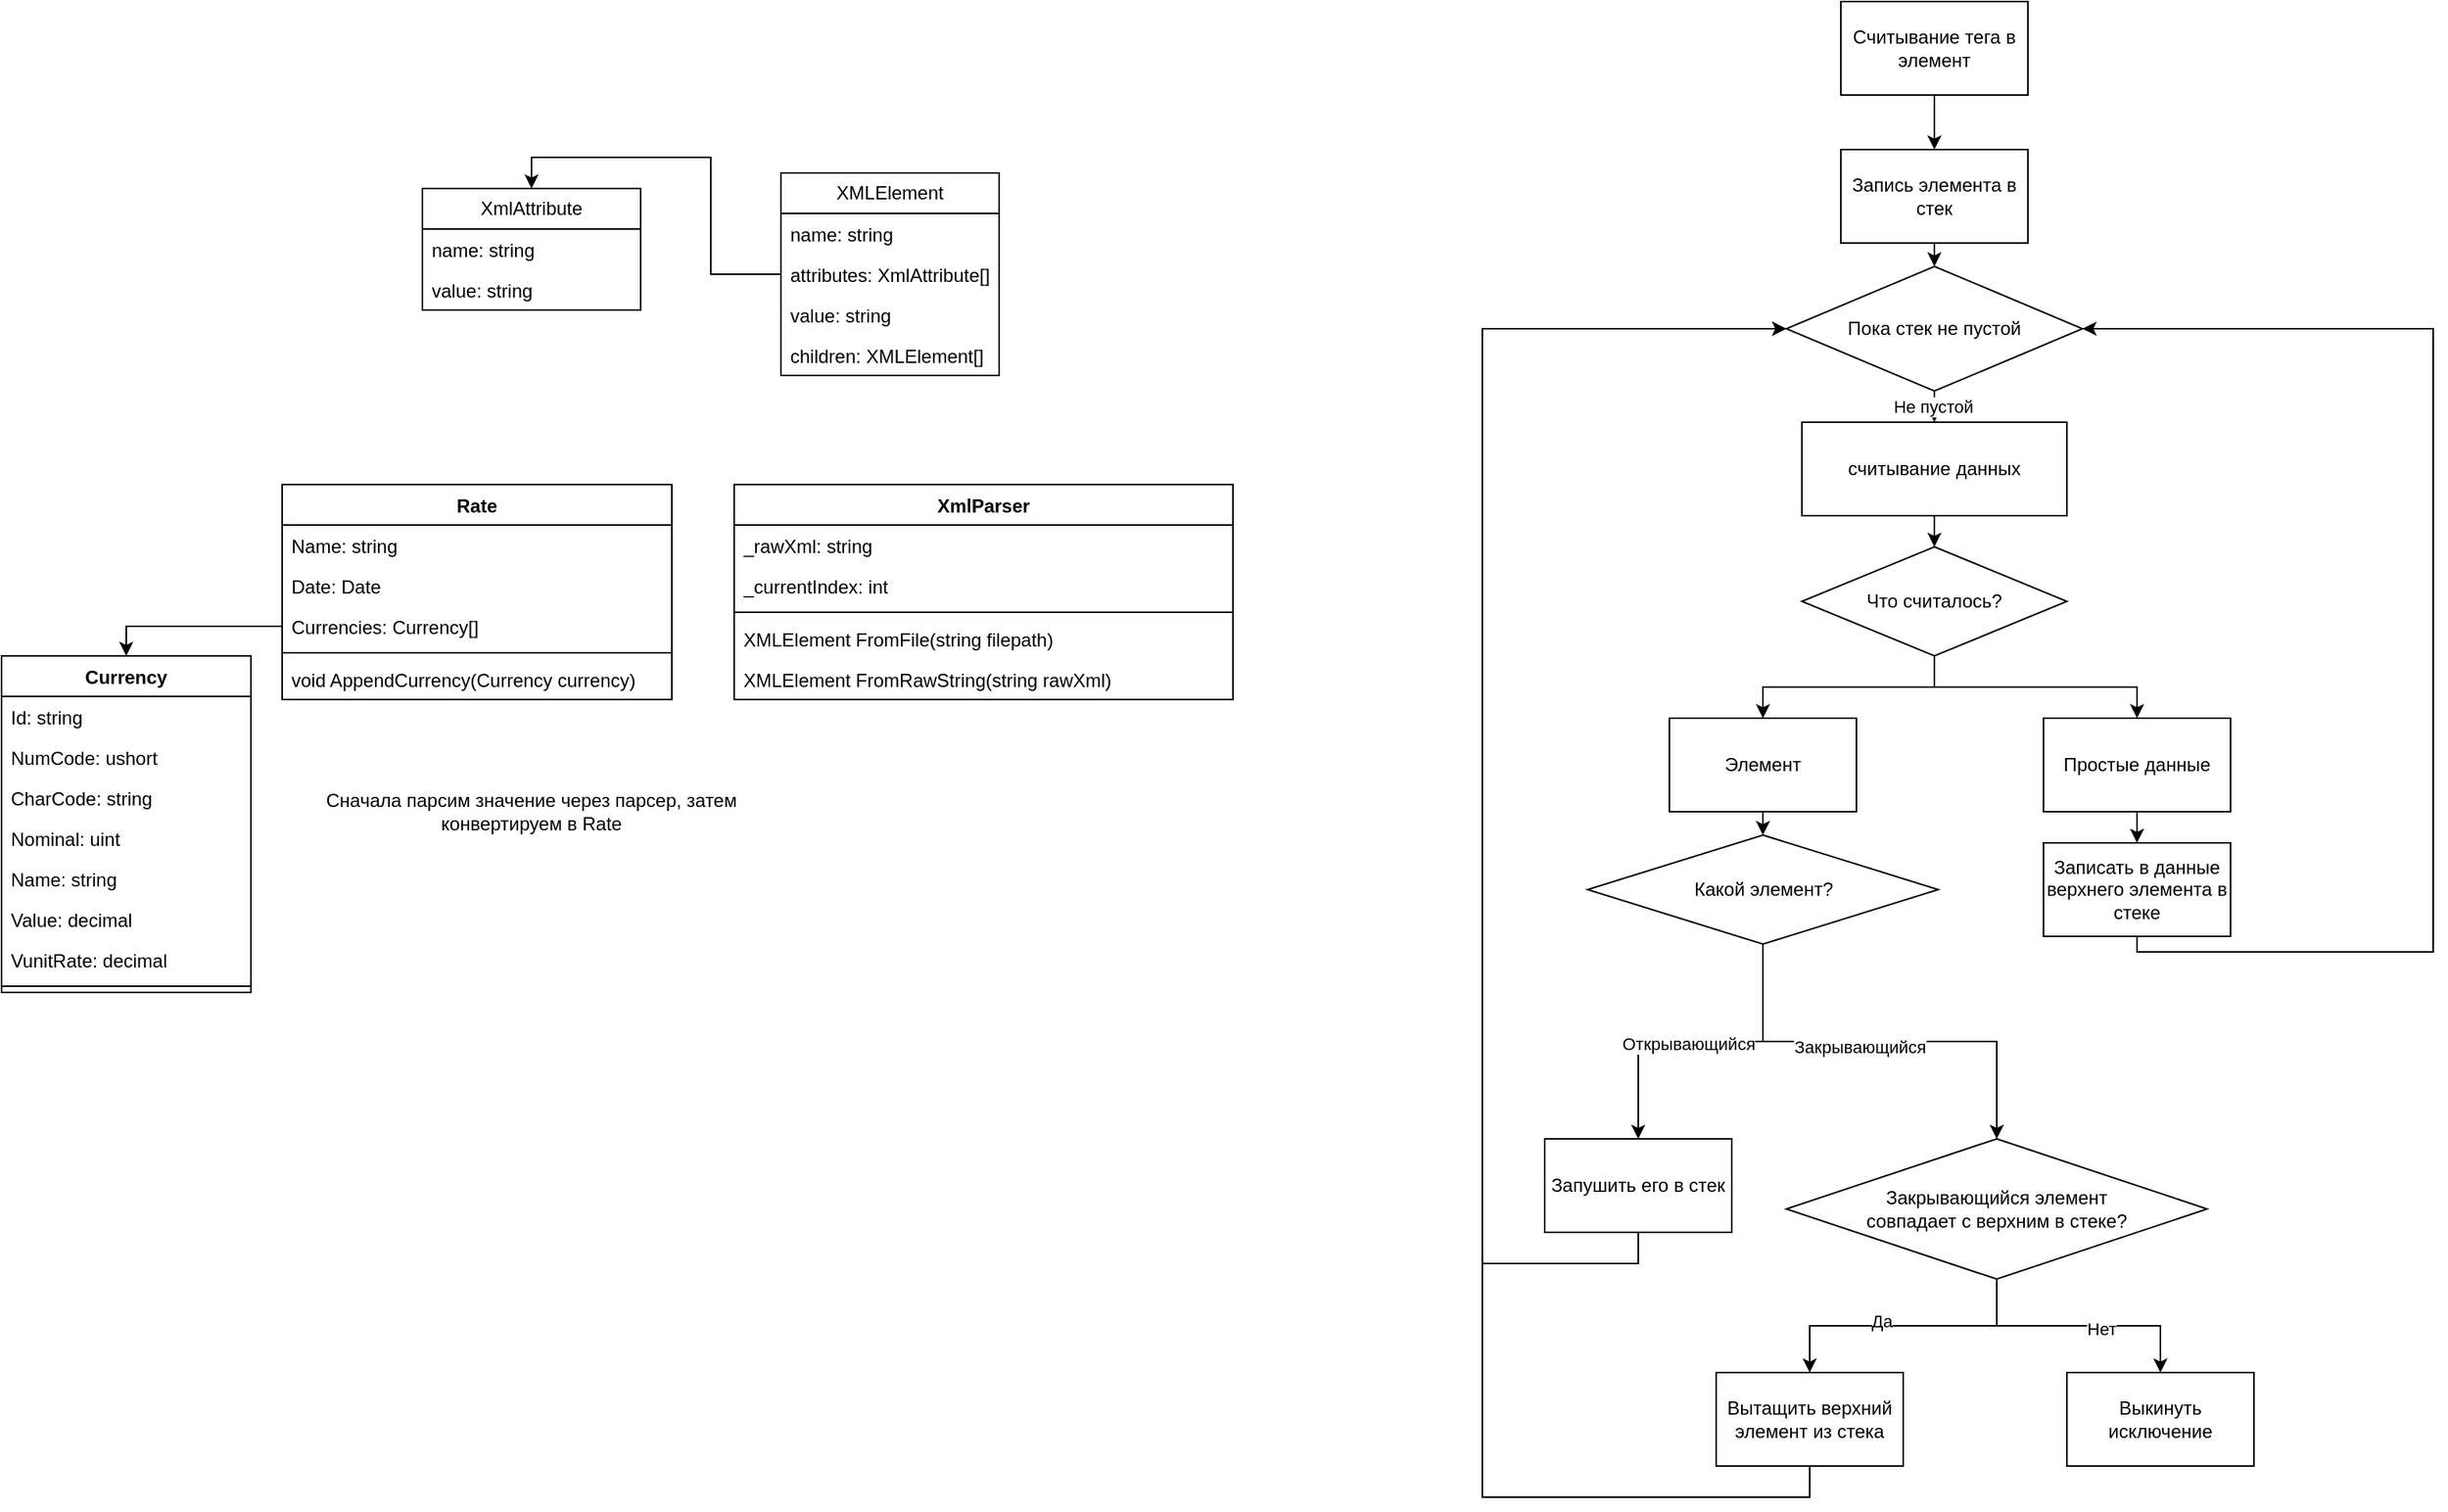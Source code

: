 <mxfile version="24.7.17">
  <diagram name="Page-1" id="Y3O6-fXWIPMZDo0kcvyY">
    <mxGraphModel dx="1687" dy="991" grid="1" gridSize="10" guides="1" tooltips="1" connect="1" arrows="1" fold="1" page="1" pageScale="1" pageWidth="850" pageHeight="1100" math="0" shadow="0">
      <root>
        <mxCell id="0" />
        <mxCell id="1" parent="0" />
        <mxCell id="TeqrsGrh8CQe0pCmq5D--1" value="Currency" style="swimlane;fontStyle=1;align=center;verticalAlign=top;childLayout=stackLayout;horizontal=1;startSize=26;horizontalStack=0;resizeParent=1;resizeParentMax=0;resizeLast=0;collapsible=1;marginBottom=0;whiteSpace=wrap;html=1;" parent="1" vertex="1">
          <mxGeometry x="40" y="430" width="160" height="216" as="geometry" />
        </mxCell>
        <mxCell id="TeqrsGrh8CQe0pCmq5D--2" value="Id: string" style="text;strokeColor=none;fillColor=none;align=left;verticalAlign=top;spacingLeft=4;spacingRight=4;overflow=hidden;rotatable=0;points=[[0,0.5],[1,0.5]];portConstraint=eastwest;whiteSpace=wrap;html=1;" parent="TeqrsGrh8CQe0pCmq5D--1" vertex="1">
          <mxGeometry y="26" width="160" height="26" as="geometry" />
        </mxCell>
        <mxCell id="TeqrsGrh8CQe0pCmq5D--6" value="NumCode: ushort" style="text;strokeColor=none;fillColor=none;align=left;verticalAlign=top;spacingLeft=4;spacingRight=4;overflow=hidden;rotatable=0;points=[[0,0.5],[1,0.5]];portConstraint=eastwest;whiteSpace=wrap;html=1;" parent="TeqrsGrh8CQe0pCmq5D--1" vertex="1">
          <mxGeometry y="52" width="160" height="26" as="geometry" />
        </mxCell>
        <mxCell id="TeqrsGrh8CQe0pCmq5D--5" value="CharCode: string" style="text;strokeColor=none;fillColor=none;align=left;verticalAlign=top;spacingLeft=4;spacingRight=4;overflow=hidden;rotatable=0;points=[[0,0.5],[1,0.5]];portConstraint=eastwest;whiteSpace=wrap;html=1;" parent="TeqrsGrh8CQe0pCmq5D--1" vertex="1">
          <mxGeometry y="78" width="160" height="26" as="geometry" />
        </mxCell>
        <mxCell id="TeqrsGrh8CQe0pCmq5D--9" value="Nominal: uint" style="text;strokeColor=none;fillColor=none;align=left;verticalAlign=top;spacingLeft=4;spacingRight=4;overflow=hidden;rotatable=0;points=[[0,0.5],[1,0.5]];portConstraint=eastwest;whiteSpace=wrap;html=1;" parent="TeqrsGrh8CQe0pCmq5D--1" vertex="1">
          <mxGeometry y="104" width="160" height="26" as="geometry" />
        </mxCell>
        <mxCell id="TeqrsGrh8CQe0pCmq5D--10" value="Name: string" style="text;strokeColor=none;fillColor=none;align=left;verticalAlign=top;spacingLeft=4;spacingRight=4;overflow=hidden;rotatable=0;points=[[0,0.5],[1,0.5]];portConstraint=eastwest;whiteSpace=wrap;html=1;" parent="TeqrsGrh8CQe0pCmq5D--1" vertex="1">
          <mxGeometry y="130" width="160" height="26" as="geometry" />
        </mxCell>
        <mxCell id="TeqrsGrh8CQe0pCmq5D--8" value="Value: decimal" style="text;strokeColor=none;fillColor=none;align=left;verticalAlign=top;spacingLeft=4;spacingRight=4;overflow=hidden;rotatable=0;points=[[0,0.5],[1,0.5]];portConstraint=eastwest;whiteSpace=wrap;html=1;" parent="TeqrsGrh8CQe0pCmq5D--1" vertex="1">
          <mxGeometry y="156" width="160" height="26" as="geometry" />
        </mxCell>
        <mxCell id="TeqrsGrh8CQe0pCmq5D--7" value="VunitRate: decimal" style="text;strokeColor=none;fillColor=none;align=left;verticalAlign=top;spacingLeft=4;spacingRight=4;overflow=hidden;rotatable=0;points=[[0,0.5],[1,0.5]];portConstraint=eastwest;whiteSpace=wrap;html=1;" parent="TeqrsGrh8CQe0pCmq5D--1" vertex="1">
          <mxGeometry y="182" width="160" height="26" as="geometry" />
        </mxCell>
        <mxCell id="TeqrsGrh8CQe0pCmq5D--3" value="" style="line;strokeWidth=1;fillColor=none;align=left;verticalAlign=middle;spacingTop=-1;spacingLeft=3;spacingRight=3;rotatable=0;labelPosition=right;points=[];portConstraint=eastwest;strokeColor=inherit;" parent="TeqrsGrh8CQe0pCmq5D--1" vertex="1">
          <mxGeometry y="208" width="160" height="8" as="geometry" />
        </mxCell>
        <mxCell id="TeqrsGrh8CQe0pCmq5D--11" value="Rate" style="swimlane;fontStyle=1;align=center;verticalAlign=top;childLayout=stackLayout;horizontal=1;startSize=26;horizontalStack=0;resizeParent=1;resizeParentMax=0;resizeLast=0;collapsible=1;marginBottom=0;whiteSpace=wrap;html=1;" parent="1" vertex="1">
          <mxGeometry x="220" y="320" width="250" height="138" as="geometry" />
        </mxCell>
        <mxCell id="TeqrsGrh8CQe0pCmq5D--12" value="Name: string" style="text;strokeColor=none;fillColor=none;align=left;verticalAlign=top;spacingLeft=4;spacingRight=4;overflow=hidden;rotatable=0;points=[[0,0.5],[1,0.5]];portConstraint=eastwest;whiteSpace=wrap;html=1;" parent="TeqrsGrh8CQe0pCmq5D--11" vertex="1">
          <mxGeometry y="26" width="250" height="26" as="geometry" />
        </mxCell>
        <mxCell id="TeqrsGrh8CQe0pCmq5D--18" value="Date: Date" style="text;strokeColor=none;fillColor=none;align=left;verticalAlign=top;spacingLeft=4;spacingRight=4;overflow=hidden;rotatable=0;points=[[0,0.5],[1,0.5]];portConstraint=eastwest;whiteSpace=wrap;html=1;" parent="TeqrsGrh8CQe0pCmq5D--11" vertex="1">
          <mxGeometry y="52" width="250" height="26" as="geometry" />
        </mxCell>
        <mxCell id="TeqrsGrh8CQe0pCmq5D--21" value="Currencies: Currency[]" style="text;strokeColor=none;fillColor=none;align=left;verticalAlign=top;spacingLeft=4;spacingRight=4;overflow=hidden;rotatable=0;points=[[0,0.5],[1,0.5]];portConstraint=eastwest;whiteSpace=wrap;html=1;" parent="TeqrsGrh8CQe0pCmq5D--11" vertex="1">
          <mxGeometry y="78" width="250" height="26" as="geometry" />
        </mxCell>
        <mxCell id="TeqrsGrh8CQe0pCmq5D--19" value="" style="line;strokeWidth=1;fillColor=none;align=left;verticalAlign=middle;spacingTop=-1;spacingLeft=3;spacingRight=3;rotatable=0;labelPosition=right;points=[];portConstraint=eastwest;strokeColor=inherit;" parent="TeqrsGrh8CQe0pCmq5D--11" vertex="1">
          <mxGeometry y="104" width="250" height="8" as="geometry" />
        </mxCell>
        <mxCell id="TeqrsGrh8CQe0pCmq5D--20" value="void AppendCurrency(Currency currency)" style="text;strokeColor=none;fillColor=none;align=left;verticalAlign=top;spacingLeft=4;spacingRight=4;overflow=hidden;rotatable=0;points=[[0,0.5],[1,0.5]];portConstraint=eastwest;whiteSpace=wrap;html=1;" parent="TeqrsGrh8CQe0pCmq5D--11" vertex="1">
          <mxGeometry y="112" width="250" height="26" as="geometry" />
        </mxCell>
        <mxCell id="TeqrsGrh8CQe0pCmq5D--22" style="edgeStyle=orthogonalEdgeStyle;rounded=0;orthogonalLoop=1;jettySize=auto;html=1;exitX=0;exitY=0.5;exitDx=0;exitDy=0;entryX=0.5;entryY=0;entryDx=0;entryDy=0;" parent="1" source="TeqrsGrh8CQe0pCmq5D--21" target="TeqrsGrh8CQe0pCmq5D--1" edge="1">
          <mxGeometry relative="1" as="geometry">
            <Array as="points">
              <mxPoint x="120" y="411" />
            </Array>
          </mxGeometry>
        </mxCell>
        <mxCell id="TeqrsGrh8CQe0pCmq5D--24" value="XmlParser" style="swimlane;fontStyle=1;align=center;verticalAlign=top;childLayout=stackLayout;horizontal=1;startSize=26;horizontalStack=0;resizeParent=1;resizeParentMax=0;resizeLast=0;collapsible=1;marginBottom=0;whiteSpace=wrap;html=1;" parent="1" vertex="1">
          <mxGeometry x="510" y="320" width="320" height="138" as="geometry" />
        </mxCell>
        <mxCell id="j0uwv1zFaayDVz76jR6G-3" value="_rawXml: string" style="text;strokeColor=none;fillColor=none;align=left;verticalAlign=top;spacingLeft=4;spacingRight=4;overflow=hidden;rotatable=0;points=[[0,0.5],[1,0.5]];portConstraint=eastwest;whiteSpace=wrap;html=1;" parent="TeqrsGrh8CQe0pCmq5D--24" vertex="1">
          <mxGeometry y="26" width="320" height="26" as="geometry" />
        </mxCell>
        <mxCell id="j0uwv1zFaayDVz76jR6G-4" value="_currentIndex: int" style="text;strokeColor=none;fillColor=none;align=left;verticalAlign=top;spacingLeft=4;spacingRight=4;overflow=hidden;rotatable=0;points=[[0,0.5],[1,0.5]];portConstraint=eastwest;whiteSpace=wrap;html=1;" parent="TeqrsGrh8CQe0pCmq5D--24" vertex="1">
          <mxGeometry y="52" width="320" height="26" as="geometry" />
        </mxCell>
        <mxCell id="TeqrsGrh8CQe0pCmq5D--26" value="" style="line;strokeWidth=1;fillColor=none;align=left;verticalAlign=middle;spacingTop=-1;spacingLeft=3;spacingRight=3;rotatable=0;labelPosition=right;points=[];portConstraint=eastwest;strokeColor=inherit;" parent="TeqrsGrh8CQe0pCmq5D--24" vertex="1">
          <mxGeometry y="78" width="320" height="8" as="geometry" />
        </mxCell>
        <mxCell id="TeqrsGrh8CQe0pCmq5D--27" value="XMLElement FromFile(string filepath)" style="text;strokeColor=none;fillColor=none;align=left;verticalAlign=top;spacingLeft=4;spacingRight=4;overflow=hidden;rotatable=0;points=[[0,0.5],[1,0.5]];portConstraint=eastwest;whiteSpace=wrap;html=1;" parent="TeqrsGrh8CQe0pCmq5D--24" vertex="1">
          <mxGeometry y="86" width="320" height="26" as="geometry" />
        </mxCell>
        <mxCell id="TeqrsGrh8CQe0pCmq5D--30" value="XMLElement&amp;nbsp;FromRawString(string rawXml)&lt;span style=&quot;white-space: pre;&quot;&gt;&#x9;&lt;/span&gt;" style="text;strokeColor=none;fillColor=none;align=left;verticalAlign=top;spacingLeft=4;spacingRight=4;overflow=hidden;rotatable=0;points=[[0,0.5],[1,0.5]];portConstraint=eastwest;whiteSpace=wrap;html=1;" parent="TeqrsGrh8CQe0pCmq5D--24" vertex="1">
          <mxGeometry y="112" width="320" height="26" as="geometry" />
        </mxCell>
        <mxCell id="1EoRE5-GvBEjTyv5QOHX-1" value="XMLElement" style="swimlane;fontStyle=0;childLayout=stackLayout;horizontal=1;startSize=26;fillColor=none;horizontalStack=0;resizeParent=1;resizeParentMax=0;resizeLast=0;collapsible=1;marginBottom=0;whiteSpace=wrap;html=1;" parent="1" vertex="1">
          <mxGeometry x="540" y="120" width="140" height="130" as="geometry" />
        </mxCell>
        <mxCell id="1EoRE5-GvBEjTyv5QOHX-2" value="name: string" style="text;strokeColor=none;fillColor=none;align=left;verticalAlign=top;spacingLeft=4;spacingRight=4;overflow=hidden;rotatable=0;points=[[0,0.5],[1,0.5]];portConstraint=eastwest;whiteSpace=wrap;html=1;" parent="1EoRE5-GvBEjTyv5QOHX-1" vertex="1">
          <mxGeometry y="26" width="140" height="26" as="geometry" />
        </mxCell>
        <mxCell id="1EoRE5-GvBEjTyv5QOHX-3" value="attributes: XmlAttribute[]" style="text;strokeColor=none;fillColor=none;align=left;verticalAlign=top;spacingLeft=4;spacingRight=4;overflow=hidden;rotatable=0;points=[[0,0.5],[1,0.5]];portConstraint=eastwest;whiteSpace=wrap;html=1;" parent="1EoRE5-GvBEjTyv5QOHX-1" vertex="1">
          <mxGeometry y="52" width="140" height="26" as="geometry" />
        </mxCell>
        <mxCell id="1EoRE5-GvBEjTyv5QOHX-4" value="value: string" style="text;strokeColor=none;fillColor=none;align=left;verticalAlign=top;spacingLeft=4;spacingRight=4;overflow=hidden;rotatable=0;points=[[0,0.5],[1,0.5]];portConstraint=eastwest;whiteSpace=wrap;html=1;" parent="1EoRE5-GvBEjTyv5QOHX-1" vertex="1">
          <mxGeometry y="78" width="140" height="26" as="geometry" />
        </mxCell>
        <mxCell id="EAJoTBJoHxpfbBC-fEO_-1" value="children: XMLElement[]" style="text;strokeColor=none;fillColor=none;align=left;verticalAlign=top;spacingLeft=4;spacingRight=4;overflow=hidden;rotatable=0;points=[[0,0.5],[1,0.5]];portConstraint=eastwest;whiteSpace=wrap;html=1;" parent="1EoRE5-GvBEjTyv5QOHX-1" vertex="1">
          <mxGeometry y="104" width="140" height="26" as="geometry" />
        </mxCell>
        <mxCell id="2lf6Tuu8_X6m-MojPXU--1" value="XmlAttribute" style="swimlane;fontStyle=0;childLayout=stackLayout;horizontal=1;startSize=26;fillColor=none;horizontalStack=0;resizeParent=1;resizeParentMax=0;resizeLast=0;collapsible=1;marginBottom=0;whiteSpace=wrap;html=1;" parent="1" vertex="1">
          <mxGeometry x="310" y="130" width="140" height="78" as="geometry" />
        </mxCell>
        <mxCell id="2lf6Tuu8_X6m-MojPXU--2" value="name: string" style="text;strokeColor=none;fillColor=none;align=left;verticalAlign=top;spacingLeft=4;spacingRight=4;overflow=hidden;rotatable=0;points=[[0,0.5],[1,0.5]];portConstraint=eastwest;whiteSpace=wrap;html=1;" parent="2lf6Tuu8_X6m-MojPXU--1" vertex="1">
          <mxGeometry y="26" width="140" height="26" as="geometry" />
        </mxCell>
        <mxCell id="2lf6Tuu8_X6m-MojPXU--3" value="value: string" style="text;strokeColor=none;fillColor=none;align=left;verticalAlign=top;spacingLeft=4;spacingRight=4;overflow=hidden;rotatable=0;points=[[0,0.5],[1,0.5]];portConstraint=eastwest;whiteSpace=wrap;html=1;" parent="2lf6Tuu8_X6m-MojPXU--1" vertex="1">
          <mxGeometry y="52" width="140" height="26" as="geometry" />
        </mxCell>
        <mxCell id="2lf6Tuu8_X6m-MojPXU--6" style="edgeStyle=orthogonalEdgeStyle;rounded=0;orthogonalLoop=1;jettySize=auto;html=1;exitX=0;exitY=0.5;exitDx=0;exitDy=0;entryX=0.5;entryY=0;entryDx=0;entryDy=0;" parent="1" source="1EoRE5-GvBEjTyv5QOHX-3" target="2lf6Tuu8_X6m-MojPXU--1" edge="1">
          <mxGeometry relative="1" as="geometry" />
        </mxCell>
        <mxCell id="2lf6Tuu8_X6m-MojPXU--7" value="Сначала парсим значение через парсер, затем конвертируем в Rate" style="text;html=1;align=center;verticalAlign=middle;whiteSpace=wrap;rounded=0;" parent="1" vertex="1">
          <mxGeometry x="220" y="490" width="320" height="80" as="geometry" />
        </mxCell>
        <mxCell id="r4_xDyhWUQYCbaaaQASA-3" style="edgeStyle=orthogonalEdgeStyle;rounded=0;orthogonalLoop=1;jettySize=auto;html=1;exitX=0.5;exitY=1;exitDx=0;exitDy=0;entryX=0.5;entryY=0;entryDx=0;entryDy=0;" edge="1" parent="1" source="r4_xDyhWUQYCbaaaQASA-1" target="r4_xDyhWUQYCbaaaQASA-2">
          <mxGeometry relative="1" as="geometry" />
        </mxCell>
        <mxCell id="r4_xDyhWUQYCbaaaQASA-1" value="Считывание тега в элемент" style="rounded=0;whiteSpace=wrap;html=1;" vertex="1" parent="1">
          <mxGeometry x="1220" y="10" width="120" height="60" as="geometry" />
        </mxCell>
        <mxCell id="r4_xDyhWUQYCbaaaQASA-7" style="edgeStyle=orthogonalEdgeStyle;rounded=0;orthogonalLoop=1;jettySize=auto;html=1;exitX=0.5;exitY=1;exitDx=0;exitDy=0;entryX=0.5;entryY=0;entryDx=0;entryDy=0;" edge="1" parent="1" source="r4_xDyhWUQYCbaaaQASA-2" target="r4_xDyhWUQYCbaaaQASA-5">
          <mxGeometry relative="1" as="geometry" />
        </mxCell>
        <mxCell id="r4_xDyhWUQYCbaaaQASA-2" value="Запись элемента в стек" style="rounded=0;whiteSpace=wrap;html=1;" vertex="1" parent="1">
          <mxGeometry x="1220" y="105" width="120" height="60" as="geometry" />
        </mxCell>
        <mxCell id="r4_xDyhWUQYCbaaaQASA-10" value="" style="edgeStyle=orthogonalEdgeStyle;rounded=0;orthogonalLoop=1;jettySize=auto;html=1;" edge="1" parent="1" source="r4_xDyhWUQYCbaaaQASA-5" target="r4_xDyhWUQYCbaaaQASA-9">
          <mxGeometry relative="1" as="geometry" />
        </mxCell>
        <mxCell id="r4_xDyhWUQYCbaaaQASA-55" value="Не пустой" style="edgeLabel;html=1;align=center;verticalAlign=middle;resizable=0;points=[];" vertex="1" connectable="0" parent="r4_xDyhWUQYCbaaaQASA-10">
          <mxGeometry x="-0.66" y="-1" relative="1" as="geometry">
            <mxPoint as="offset" />
          </mxGeometry>
        </mxCell>
        <mxCell id="r4_xDyhWUQYCbaaaQASA-5" value="Пока стек не пустой" style="rhombus;whiteSpace=wrap;html=1;" vertex="1" parent="1">
          <mxGeometry x="1185" y="180" width="190" height="80" as="geometry" />
        </mxCell>
        <mxCell id="r4_xDyhWUQYCbaaaQASA-15" value="" style="edgeStyle=orthogonalEdgeStyle;rounded=0;orthogonalLoop=1;jettySize=auto;html=1;" edge="1" parent="1" source="r4_xDyhWUQYCbaaaQASA-9" target="r4_xDyhWUQYCbaaaQASA-14">
          <mxGeometry relative="1" as="geometry" />
        </mxCell>
        <mxCell id="r4_xDyhWUQYCbaaaQASA-9" value="считывание данных" style="rounded=0;whiteSpace=wrap;html=1;" vertex="1" parent="1">
          <mxGeometry x="1195" y="280" width="170" height="60" as="geometry" />
        </mxCell>
        <mxCell id="r4_xDyhWUQYCbaaaQASA-16" style="edgeStyle=orthogonalEdgeStyle;rounded=0;orthogonalLoop=1;jettySize=auto;html=1;exitX=0.5;exitY=1;exitDx=0;exitDy=0;" edge="1" parent="1" source="r4_xDyhWUQYCbaaaQASA-14" target="r4_xDyhWUQYCbaaaQASA-17">
          <mxGeometry relative="1" as="geometry">
            <mxPoint x="1160" y="530" as="targetPoint" />
          </mxGeometry>
        </mxCell>
        <mxCell id="r4_xDyhWUQYCbaaaQASA-20" style="edgeStyle=orthogonalEdgeStyle;rounded=0;orthogonalLoop=1;jettySize=auto;html=1;exitX=0.5;exitY=1;exitDx=0;exitDy=0;entryX=0.5;entryY=0;entryDx=0;entryDy=0;" edge="1" parent="1" source="r4_xDyhWUQYCbaaaQASA-14" target="r4_xDyhWUQYCbaaaQASA-18">
          <mxGeometry relative="1" as="geometry" />
        </mxCell>
        <mxCell id="r4_xDyhWUQYCbaaaQASA-14" value="Что считалось?" style="rhombus;whiteSpace=wrap;html=1;rounded=0;" vertex="1" parent="1">
          <mxGeometry x="1195" y="360" width="170" height="70" as="geometry" />
        </mxCell>
        <mxCell id="r4_xDyhWUQYCbaaaQASA-41" style="edgeStyle=orthogonalEdgeStyle;rounded=0;orthogonalLoop=1;jettySize=auto;html=1;exitX=0.5;exitY=1;exitDx=0;exitDy=0;entryX=0.5;entryY=0;entryDx=0;entryDy=0;" edge="1" parent="1" source="r4_xDyhWUQYCbaaaQASA-17" target="r4_xDyhWUQYCbaaaQASA-25">
          <mxGeometry relative="1" as="geometry" />
        </mxCell>
        <mxCell id="r4_xDyhWUQYCbaaaQASA-17" value="Элемент" style="whiteSpace=wrap;html=1;" vertex="1" parent="1">
          <mxGeometry x="1110" y="470" width="120" height="60" as="geometry" />
        </mxCell>
        <mxCell id="r4_xDyhWUQYCbaaaQASA-21" style="edgeStyle=orthogonalEdgeStyle;rounded=0;orthogonalLoop=1;jettySize=auto;html=1;exitX=0.5;exitY=1;exitDx=0;exitDy=0;entryX=0.5;entryY=0;entryDx=0;entryDy=0;" edge="1" parent="1" source="r4_xDyhWUQYCbaaaQASA-18" target="r4_xDyhWUQYCbaaaQASA-22">
          <mxGeometry relative="1" as="geometry">
            <mxPoint x="1280" y="630" as="targetPoint" />
          </mxGeometry>
        </mxCell>
        <mxCell id="r4_xDyhWUQYCbaaaQASA-18" value="Простые данные" style="whiteSpace=wrap;html=1;" vertex="1" parent="1">
          <mxGeometry x="1350" y="470" width="120" height="60" as="geometry" />
        </mxCell>
        <mxCell id="r4_xDyhWUQYCbaaaQASA-24" style="edgeStyle=orthogonalEdgeStyle;rounded=0;orthogonalLoop=1;jettySize=auto;html=1;exitX=0.5;exitY=1;exitDx=0;exitDy=0;entryX=1;entryY=0.5;entryDx=0;entryDy=0;" edge="1" parent="1" source="r4_xDyhWUQYCbaaaQASA-22" target="r4_xDyhWUQYCbaaaQASA-5">
          <mxGeometry relative="1" as="geometry">
            <Array as="points">
              <mxPoint x="1410" y="620" />
              <mxPoint x="1600" y="620" />
              <mxPoint x="1600" y="220" />
            </Array>
          </mxGeometry>
        </mxCell>
        <mxCell id="r4_xDyhWUQYCbaaaQASA-22" value="Записать в данные верхнего элемента в стеке" style="whiteSpace=wrap;html=1;" vertex="1" parent="1">
          <mxGeometry x="1350" y="550" width="120" height="60" as="geometry" />
        </mxCell>
        <mxCell id="r4_xDyhWUQYCbaaaQASA-29" style="edgeStyle=orthogonalEdgeStyle;rounded=0;orthogonalLoop=1;jettySize=auto;html=1;exitX=0.5;exitY=1;exitDx=0;exitDy=0;entryX=0.5;entryY=0;entryDx=0;entryDy=0;" edge="1" parent="1" source="r4_xDyhWUQYCbaaaQASA-25" target="r4_xDyhWUQYCbaaaQASA-31">
          <mxGeometry relative="1" as="geometry">
            <mxPoint x="1090" y="660" as="targetPoint" />
          </mxGeometry>
        </mxCell>
        <mxCell id="r4_xDyhWUQYCbaaaQASA-51" value="Открывающийся" style="edgeLabel;html=1;align=center;verticalAlign=middle;resizable=0;points=[];" vertex="1" connectable="0" parent="r4_xDyhWUQYCbaaaQASA-29">
          <mxGeometry x="0.084" y="1" relative="1" as="geometry">
            <mxPoint as="offset" />
          </mxGeometry>
        </mxCell>
        <mxCell id="r4_xDyhWUQYCbaaaQASA-35" style="edgeStyle=orthogonalEdgeStyle;rounded=0;orthogonalLoop=1;jettySize=auto;html=1;entryX=0.5;entryY=0;entryDx=0;entryDy=0;" edge="1" parent="1" source="r4_xDyhWUQYCbaaaQASA-25" target="r4_xDyhWUQYCbaaaQASA-37">
          <mxGeometry relative="1" as="geometry">
            <mxPoint x="1250" y="660" as="targetPoint" />
          </mxGeometry>
        </mxCell>
        <mxCell id="r4_xDyhWUQYCbaaaQASA-54" value="Закрывающийся" style="edgeLabel;html=1;align=center;verticalAlign=middle;resizable=0;points=[];" vertex="1" connectable="0" parent="r4_xDyhWUQYCbaaaQASA-35">
          <mxGeometry x="-0.1" y="-3" relative="1" as="geometry">
            <mxPoint as="offset" />
          </mxGeometry>
        </mxCell>
        <mxCell id="r4_xDyhWUQYCbaaaQASA-25" value="Какой элемент?" style="rhombus;whiteSpace=wrap;html=1;rounded=0;" vertex="1" parent="1">
          <mxGeometry x="1057.5" y="545" width="225" height="70" as="geometry" />
        </mxCell>
        <mxCell id="r4_xDyhWUQYCbaaaQASA-33" style="edgeStyle=orthogonalEdgeStyle;rounded=0;orthogonalLoop=1;jettySize=auto;html=1;exitX=0.5;exitY=1;exitDx=0;exitDy=0;entryX=0;entryY=0.5;entryDx=0;entryDy=0;" edge="1" parent="1" source="r4_xDyhWUQYCbaaaQASA-31" target="r4_xDyhWUQYCbaaaQASA-5">
          <mxGeometry relative="1" as="geometry">
            <Array as="points">
              <mxPoint x="1090" y="820" />
              <mxPoint x="990" y="820" />
              <mxPoint x="990" y="220" />
            </Array>
          </mxGeometry>
        </mxCell>
        <mxCell id="r4_xDyhWUQYCbaaaQASA-31" value="Запушить его в стек" style="whiteSpace=wrap;html=1;" vertex="1" parent="1">
          <mxGeometry x="1030" y="740" width="120" height="60" as="geometry" />
        </mxCell>
        <mxCell id="r4_xDyhWUQYCbaaaQASA-39" style="edgeStyle=orthogonalEdgeStyle;rounded=0;orthogonalLoop=1;jettySize=auto;html=1;exitX=0.5;exitY=1;exitDx=0;exitDy=0;entryX=0.5;entryY=0;entryDx=0;entryDy=0;" edge="1" parent="1" source="r4_xDyhWUQYCbaaaQASA-37" target="r4_xDyhWUQYCbaaaQASA-43">
          <mxGeometry relative="1" as="geometry">
            <mxPoint x="1190" y="890" as="targetPoint" />
          </mxGeometry>
        </mxCell>
        <mxCell id="r4_xDyhWUQYCbaaaQASA-40" value="Да" style="edgeLabel;html=1;align=center;verticalAlign=middle;resizable=0;points=[];" vertex="1" connectable="0" parent="r4_xDyhWUQYCbaaaQASA-39">
          <mxGeometry x="0.163" y="-3" relative="1" as="geometry">
            <mxPoint as="offset" />
          </mxGeometry>
        </mxCell>
        <mxCell id="r4_xDyhWUQYCbaaaQASA-46" style="edgeStyle=orthogonalEdgeStyle;rounded=0;orthogonalLoop=1;jettySize=auto;html=1;exitX=0.5;exitY=1;exitDx=0;exitDy=0;entryX=0.5;entryY=0;entryDx=0;entryDy=0;" edge="1" parent="1" source="r4_xDyhWUQYCbaaaQASA-37" target="r4_xDyhWUQYCbaaaQASA-45">
          <mxGeometry relative="1" as="geometry" />
        </mxCell>
        <mxCell id="r4_xDyhWUQYCbaaaQASA-47" value="Нет" style="edgeLabel;html=1;align=center;verticalAlign=middle;resizable=0;points=[];" vertex="1" connectable="0" parent="r4_xDyhWUQYCbaaaQASA-46">
          <mxGeometry x="0.184" y="-2" relative="1" as="geometry">
            <mxPoint x="-1" as="offset" />
          </mxGeometry>
        </mxCell>
        <mxCell id="r4_xDyhWUQYCbaaaQASA-37" value="Закрывающийся элемент &lt;br&gt;совпадает с верхним в стеке?" style="rhombus;whiteSpace=wrap;html=1;" vertex="1" parent="1">
          <mxGeometry x="1185" y="740" width="270" height="90" as="geometry" />
        </mxCell>
        <mxCell id="r4_xDyhWUQYCbaaaQASA-44" style="edgeStyle=orthogonalEdgeStyle;rounded=0;orthogonalLoop=1;jettySize=auto;html=1;exitX=0.5;exitY=1;exitDx=0;exitDy=0;entryX=0;entryY=0.5;entryDx=0;entryDy=0;" edge="1" parent="1" source="r4_xDyhWUQYCbaaaQASA-43" target="r4_xDyhWUQYCbaaaQASA-5">
          <mxGeometry relative="1" as="geometry">
            <Array as="points">
              <mxPoint x="1200" y="970" />
              <mxPoint x="990" y="970" />
              <mxPoint x="990" y="220" />
            </Array>
          </mxGeometry>
        </mxCell>
        <mxCell id="r4_xDyhWUQYCbaaaQASA-43" value="Вытащить верхний элемент из стека" style="whiteSpace=wrap;html=1;" vertex="1" parent="1">
          <mxGeometry x="1140" y="890" width="120" height="60" as="geometry" />
        </mxCell>
        <mxCell id="r4_xDyhWUQYCbaaaQASA-45" value="Выкинуть исключение" style="whiteSpace=wrap;html=1;" vertex="1" parent="1">
          <mxGeometry x="1365" y="890" width="120" height="60" as="geometry" />
        </mxCell>
      </root>
    </mxGraphModel>
  </diagram>
</mxfile>
